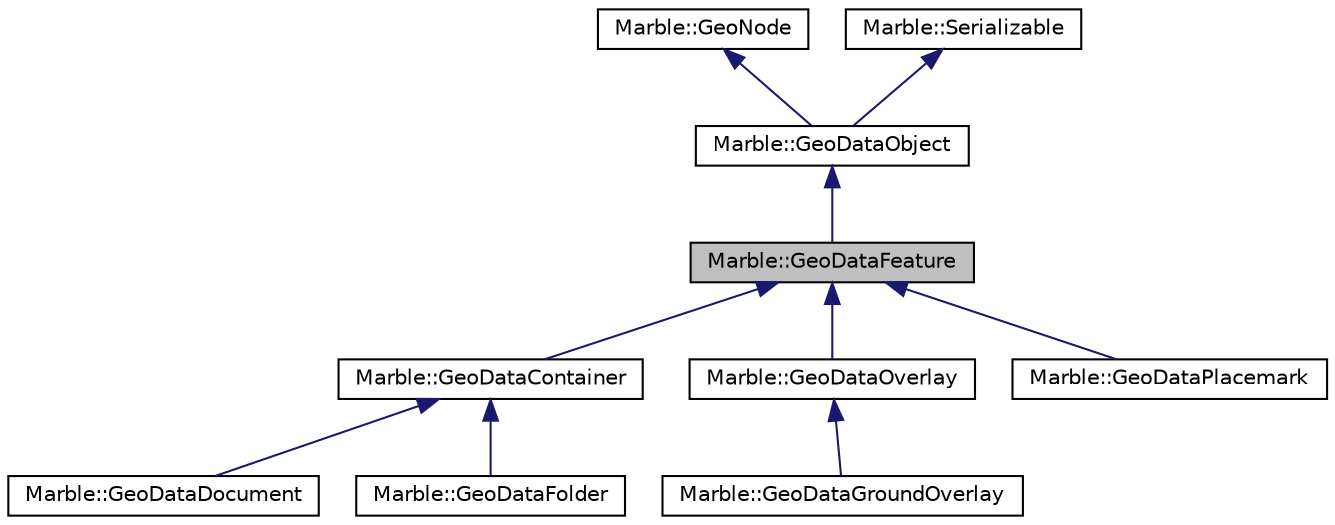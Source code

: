 digraph "Marble::GeoDataFeature"
{
  edge [fontname="Helvetica",fontsize="10",labelfontname="Helvetica",labelfontsize="10"];
  node [fontname="Helvetica",fontsize="10",shape=record];
  Node1 [label="Marble::GeoDataFeature",height=0.2,width=0.4,color="black", fillcolor="grey75", style="filled" fontcolor="black"];
  Node2 -> Node1 [dir="back",color="midnightblue",fontsize="10",style="solid",fontname="Helvetica"];
  Node2 [label="Marble::GeoDataObject",height=0.2,width=0.4,color="black", fillcolor="white", style="filled",URL="$class_marble_1_1_geo_data_object.html",tooltip="A base class for all geodata objects. "];
  Node3 -> Node2 [dir="back",color="midnightblue",fontsize="10",style="solid",fontname="Helvetica"];
  Node3 [label="Marble::GeoNode",height=0.2,width=0.4,color="black", fillcolor="white", style="filled",URL="$class_marble_1_1_geo_node.html",tooltip="A shared base class for all classes that are mapped to a specific tag (ie. GeoFolder) ..."];
  Node4 -> Node2 [dir="back",color="midnightblue",fontsize="10",style="solid",fontname="Helvetica"];
  Node4 [label="Marble::Serializable",height=0.2,width=0.4,color="black", fillcolor="white", style="filled",URL="$class_marble_1_1_serializable.html"];
  Node1 -> Node5 [dir="back",color="midnightblue",fontsize="10",style="solid",fontname="Helvetica"];
  Node5 [label="Marble::GeoDataContainer",height=0.2,width=0.4,color="black", fillcolor="white", style="filled",URL="$class_marble_1_1_geo_data_container.html",tooltip="A base class that can hold GeoDataFeatures. "];
  Node5 -> Node6 [dir="back",color="midnightblue",fontsize="10",style="solid",fontname="Helvetica"];
  Node6 [label="Marble::GeoDataDocument",height=0.2,width=0.4,color="black", fillcolor="white", style="filled",URL="$class_marble_1_1_geo_data_document.html",tooltip="A container for Features, Styles and in the future Schemas. "];
  Node5 -> Node7 [dir="back",color="midnightblue",fontsize="10",style="solid",fontname="Helvetica"];
  Node7 [label="Marble::GeoDataFolder",height=0.2,width=0.4,color="black", fillcolor="white", style="filled",URL="$class_marble_1_1_geo_data_folder.html"];
  Node1 -> Node8 [dir="back",color="midnightblue",fontsize="10",style="solid",fontname="Helvetica"];
  Node8 [label="Marble::GeoDataOverlay",height=0.2,width=0.4,color="black", fillcolor="white", style="filled",URL="$class_marble_1_1_geo_data_overlay.html"];
  Node8 -> Node9 [dir="back",color="midnightblue",fontsize="10",style="solid",fontname="Helvetica"];
  Node9 [label="Marble::GeoDataGroundOverlay",height=0.2,width=0.4,color="black", fillcolor="white", style="filled",URL="$class_marble_1_1_geo_data_ground_overlay.html"];
  Node1 -> Node10 [dir="back",color="midnightblue",fontsize="10",style="solid",fontname="Helvetica"];
  Node10 [label="Marble::GeoDataPlacemark",height=0.2,width=0.4,color="black", fillcolor="white", style="filled",URL="$class_marble_1_1_geo_data_placemark.html",tooltip="a class representing a point of interest on the map "];
}

